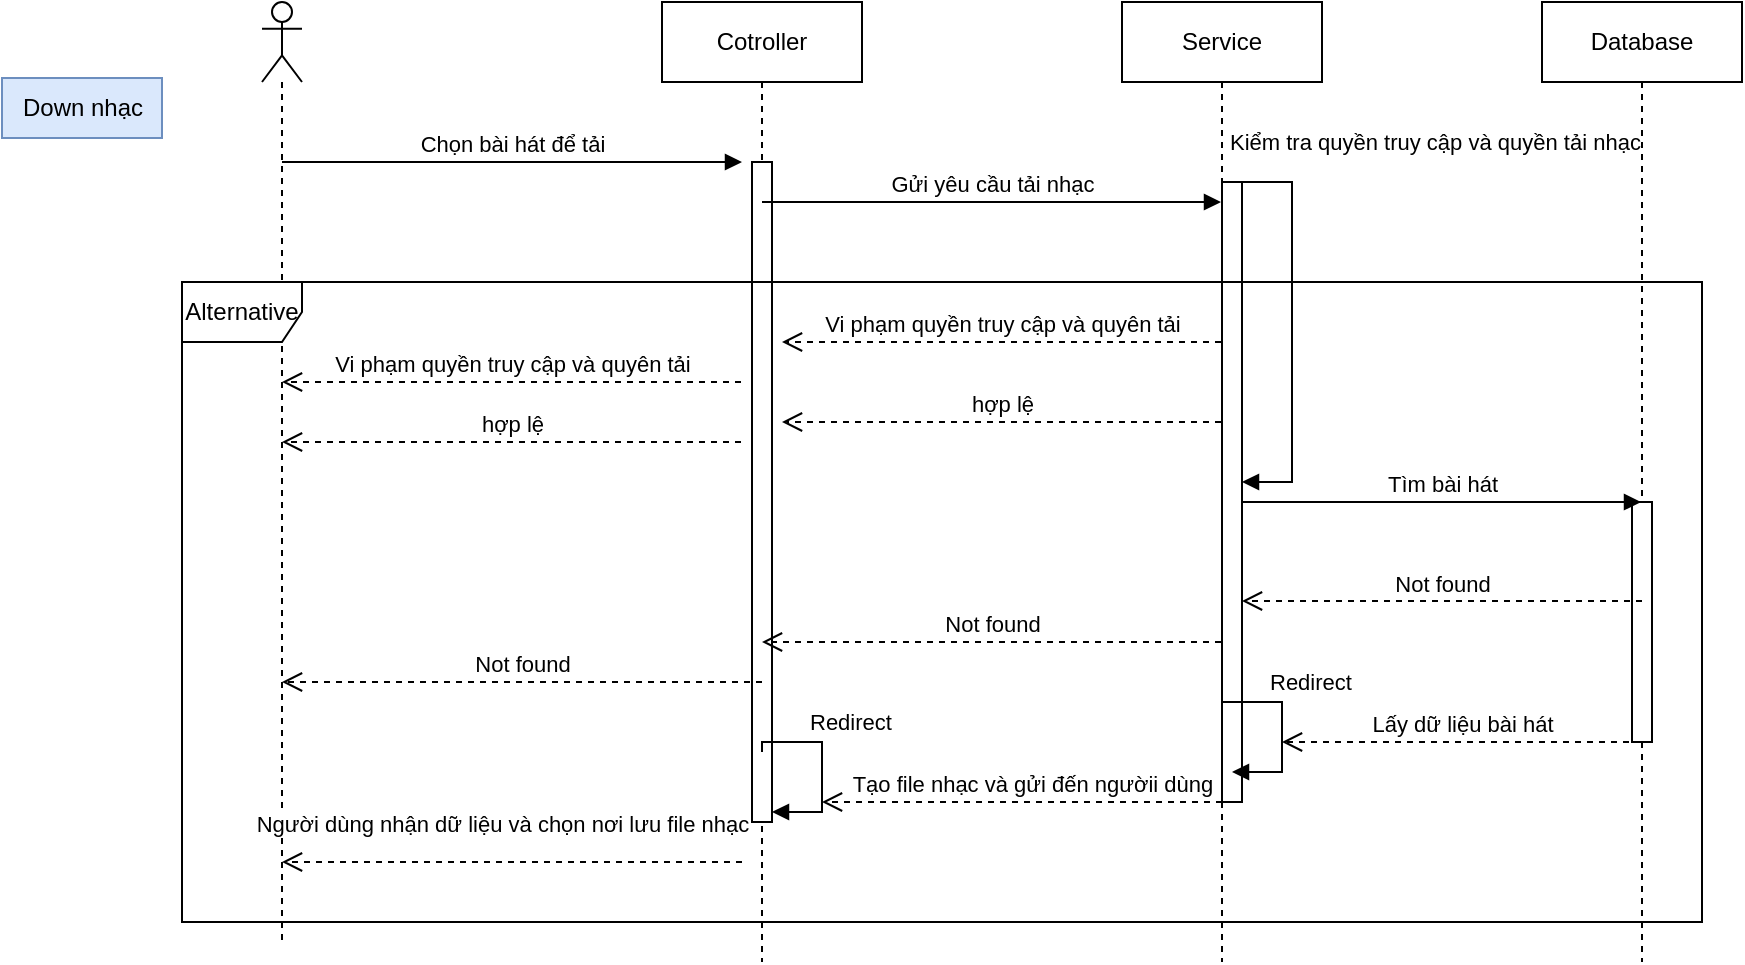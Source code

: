 <mxfile version="22.1.18" type="github">
  <diagram name="Trang-1" id="RymZUgubFaU2acNvvRYv">
    <mxGraphModel dx="1877" dy="565" grid="1" gridSize="10" guides="1" tooltips="1" connect="1" arrows="1" fold="1" page="1" pageScale="1" pageWidth="827" pageHeight="1169" math="0" shadow="0">
      <root>
        <mxCell id="0" />
        <mxCell id="1" parent="0" />
        <mxCell id="HhCZDBXbPNHoOm6aJu6r-1" value="" style="shape=umlLifeline;perimeter=lifelinePerimeter;whiteSpace=wrap;html=1;container=1;dropTarget=0;collapsible=0;recursiveResize=0;outlineConnect=0;portConstraint=eastwest;newEdgeStyle={&quot;curved&quot;:0,&quot;rounded&quot;:0};participant=umlActor;" parent="1" vertex="1">
          <mxGeometry x="-30" y="40" width="20" height="470" as="geometry" />
        </mxCell>
        <mxCell id="HhCZDBXbPNHoOm6aJu6r-2" value="Cotroller" style="shape=umlLifeline;perimeter=lifelinePerimeter;whiteSpace=wrap;html=1;container=1;dropTarget=0;collapsible=0;recursiveResize=0;outlineConnect=0;portConstraint=eastwest;newEdgeStyle={&quot;curved&quot;:0,&quot;rounded&quot;:0};" parent="1" vertex="1">
          <mxGeometry x="170" y="40" width="100" height="480" as="geometry" />
        </mxCell>
        <mxCell id="HhCZDBXbPNHoOm6aJu6r-18" value="" style="html=1;points=[[0,0,0,0,5],[0,1,0,0,-5],[1,0,0,0,5],[1,1,0,0,-5]];perimeter=orthogonalPerimeter;outlineConnect=0;targetShapes=umlLifeline;portConstraint=eastwest;newEdgeStyle={&quot;curved&quot;:0,&quot;rounded&quot;:0};" parent="HhCZDBXbPNHoOm6aJu6r-2" vertex="1">
          <mxGeometry x="45" y="80" width="10" height="330" as="geometry" />
        </mxCell>
        <mxCell id="HhCZDBXbPNHoOm6aJu6r-3" value="Service" style="shape=umlLifeline;perimeter=lifelinePerimeter;whiteSpace=wrap;html=1;container=1;dropTarget=0;collapsible=0;recursiveResize=0;outlineConnect=0;portConstraint=eastwest;newEdgeStyle={&quot;curved&quot;:0,&quot;rounded&quot;:0};" parent="1" vertex="1">
          <mxGeometry x="400" y="40" width="100" height="480" as="geometry" />
        </mxCell>
        <mxCell id="HhCZDBXbPNHoOm6aJu6r-9" value="" style="html=1;points=[[0,0,0,0,5],[0,1,0,0,-5],[1,0,0,0,5],[1,1,0,0,-5]];perimeter=orthogonalPerimeter;outlineConnect=0;targetShapes=umlLifeline;portConstraint=eastwest;newEdgeStyle={&quot;curved&quot;:0,&quot;rounded&quot;:0};" parent="HhCZDBXbPNHoOm6aJu6r-3" vertex="1">
          <mxGeometry x="50" y="90" width="10" height="310" as="geometry" />
        </mxCell>
        <mxCell id="HhCZDBXbPNHoOm6aJu6r-10" value="Kiểm tra quyền truy cập và quyền tải nhạc&amp;nbsp;" style="html=1;align=left;spacingLeft=2;endArrow=block;rounded=0;edgeStyle=orthogonalEdgeStyle;curved=0;rounded=0;" parent="HhCZDBXbPNHoOm6aJu6r-3" target="HhCZDBXbPNHoOm6aJu6r-9" edge="1">
          <mxGeometry x="-1" y="21" relative="1" as="geometry">
            <mxPoint x="55" y="90" as="sourcePoint" />
            <Array as="points">
              <mxPoint x="85" y="90" />
              <mxPoint x="85" y="240" />
            </Array>
            <mxPoint x="-5" y="1" as="offset" />
          </mxGeometry>
        </mxCell>
        <mxCell id="HhCZDBXbPNHoOm6aJu6r-4" value="Database" style="shape=umlLifeline;perimeter=lifelinePerimeter;whiteSpace=wrap;html=1;container=1;dropTarget=0;collapsible=0;recursiveResize=0;outlineConnect=0;portConstraint=eastwest;newEdgeStyle={&quot;curved&quot;:0,&quot;rounded&quot;:0};" parent="1" vertex="1">
          <mxGeometry x="610" y="40" width="100" height="480" as="geometry" />
        </mxCell>
        <mxCell id="HhCZDBXbPNHoOm6aJu6r-19" value="" style="html=1;points=[[0,0,0,0,5],[0,1,0,0,-5],[1,0,0,0,5],[1,1,0,0,-5]];perimeter=orthogonalPerimeter;outlineConnect=0;targetShapes=umlLifeline;portConstraint=eastwest;newEdgeStyle={&quot;curved&quot;:0,&quot;rounded&quot;:0};" parent="HhCZDBXbPNHoOm6aJu6r-4" vertex="1">
          <mxGeometry x="45" y="250" width="10" height="120" as="geometry" />
        </mxCell>
        <mxCell id="HhCZDBXbPNHoOm6aJu6r-6" value="Chọn bài hát để tải" style="html=1;verticalAlign=bottom;endArrow=block;curved=0;rounded=0;" parent="1" source="HhCZDBXbPNHoOm6aJu6r-1" edge="1">
          <mxGeometry width="80" relative="1" as="geometry">
            <mxPoint x="70" y="120" as="sourcePoint" />
            <mxPoint x="210" y="120" as="targetPoint" />
          </mxGeometry>
        </mxCell>
        <mxCell id="HhCZDBXbPNHoOm6aJu6r-8" value="Gửi yêu cầu tải nhạc" style="html=1;verticalAlign=bottom;endArrow=block;curved=0;rounded=0;" parent="1" edge="1">
          <mxGeometry width="80" relative="1" as="geometry">
            <mxPoint x="220" y="140" as="sourcePoint" />
            <mxPoint x="449.5" y="140" as="targetPoint" />
          </mxGeometry>
        </mxCell>
        <mxCell id="HhCZDBXbPNHoOm6aJu6r-11" value="Tìm bài hát" style="html=1;verticalAlign=bottom;endArrow=block;curved=0;rounded=0;" parent="1" edge="1">
          <mxGeometry width="80" relative="1" as="geometry">
            <mxPoint x="460" y="290" as="sourcePoint" />
            <mxPoint x="659.5" y="290" as="targetPoint" />
          </mxGeometry>
        </mxCell>
        <mxCell id="HhCZDBXbPNHoOm6aJu6r-12" value="Not found" style="html=1;verticalAlign=bottom;endArrow=open;dashed=1;endSize=8;curved=0;rounded=0;" parent="1" edge="1">
          <mxGeometry relative="1" as="geometry">
            <mxPoint x="660" y="339.5" as="sourcePoint" />
            <mxPoint x="460" y="339.5" as="targetPoint" />
          </mxGeometry>
        </mxCell>
        <mxCell id="HhCZDBXbPNHoOm6aJu6r-13" value="Not found" style="html=1;verticalAlign=bottom;endArrow=open;dashed=1;endSize=8;curved=0;rounded=0;" parent="1" edge="1">
          <mxGeometry relative="1" as="geometry">
            <mxPoint x="449.5" y="360" as="sourcePoint" />
            <mxPoint x="220" y="360" as="targetPoint" />
          </mxGeometry>
        </mxCell>
        <mxCell id="HhCZDBXbPNHoOm6aJu6r-14" value="Not found" style="html=1;verticalAlign=bottom;endArrow=open;dashed=1;endSize=8;curved=0;rounded=0;" parent="1" edge="1">
          <mxGeometry relative="1" as="geometry">
            <mxPoint x="220" y="380" as="sourcePoint" />
            <mxPoint x="-20" y="380" as="targetPoint" />
            <Array as="points">
              <mxPoint x="120.5" y="380" />
            </Array>
          </mxGeometry>
        </mxCell>
        <mxCell id="HhCZDBXbPNHoOm6aJu6r-15" value="Lấy dữ liệu bài hát" style="html=1;verticalAlign=bottom;endArrow=open;dashed=1;endSize=8;curved=0;rounded=0;" parent="1" edge="1">
          <mxGeometry x="-0.003" relative="1" as="geometry">
            <mxPoint x="659.5" y="410" as="sourcePoint" />
            <mxPoint x="480" y="410" as="targetPoint" />
            <Array as="points">
              <mxPoint x="520" y="410" />
            </Array>
            <mxPoint as="offset" />
          </mxGeometry>
        </mxCell>
        <mxCell id="HhCZDBXbPNHoOm6aJu6r-16" value="Tạo file nhạc và gửi đến ngườii dùng" style="html=1;verticalAlign=bottom;endArrow=open;dashed=1;endSize=8;curved=0;rounded=0;" parent="1" edge="1">
          <mxGeometry x="-0.048" relative="1" as="geometry">
            <mxPoint x="450" y="440" as="sourcePoint" />
            <mxPoint x="250" y="440" as="targetPoint" />
            <mxPoint as="offset" />
          </mxGeometry>
        </mxCell>
        <mxCell id="HhCZDBXbPNHoOm6aJu6r-17" value="Người dùng nhận dữ liệu và chọn nơi lưu file nhạc" style="html=1;verticalAlign=bottom;endArrow=open;dashed=1;endSize=8;curved=0;rounded=0;align=center;" parent="1" edge="1">
          <mxGeometry x="0.043" y="-10" relative="1" as="geometry">
            <mxPoint x="210" y="470" as="sourcePoint" />
            <mxPoint x="-20" y="470" as="targetPoint" />
            <mxPoint as="offset" />
          </mxGeometry>
        </mxCell>
        <mxCell id="HhCZDBXbPNHoOm6aJu6r-21" value="Redirect" style="html=1;align=left;spacingLeft=2;endArrow=block;rounded=0;edgeStyle=orthogonalEdgeStyle;curved=0;rounded=0;" parent="1" edge="1">
          <mxGeometry x="-0.474" y="10" relative="1" as="geometry">
            <mxPoint x="450" y="395" as="sourcePoint" />
            <Array as="points">
              <mxPoint x="450" y="390" />
              <mxPoint x="480" y="390" />
              <mxPoint x="480" y="425" />
            </Array>
            <mxPoint x="455" y="425" as="targetPoint" />
            <mxPoint as="offset" />
          </mxGeometry>
        </mxCell>
        <mxCell id="HhCZDBXbPNHoOm6aJu6r-22" value="Alternative" style="shape=umlFrame;whiteSpace=wrap;html=1;pointerEvents=0;" parent="1" vertex="1">
          <mxGeometry x="-70" y="180" width="760" height="320" as="geometry" />
        </mxCell>
        <mxCell id="HhCZDBXbPNHoOm6aJu6r-23" value="Redirect" style="html=1;align=left;spacingLeft=2;endArrow=block;rounded=0;edgeStyle=orthogonalEdgeStyle;curved=0;rounded=0;" parent="1" edge="1">
          <mxGeometry x="-0.474" y="10" relative="1" as="geometry">
            <mxPoint x="220" y="415" as="sourcePoint" />
            <Array as="points">
              <mxPoint x="220" y="410" />
              <mxPoint x="250" y="410" />
              <mxPoint x="250" y="445" />
            </Array>
            <mxPoint x="225" y="445" as="targetPoint" />
            <mxPoint as="offset" />
          </mxGeometry>
        </mxCell>
        <mxCell id="HhCZDBXbPNHoOm6aJu6r-24" value="Down nhạc" style="text;html=1;align=center;verticalAlign=middle;resizable=0;points=[];autosize=1;strokeColor=#6c8ebf;fillColor=#dae8fc;" parent="1" vertex="1">
          <mxGeometry x="-160" y="78" width="80" height="30" as="geometry" />
        </mxCell>
        <mxCell id="RUo0YCaEbIDSJ8YqdBA4-2" value="hợp lệ" style="html=1;verticalAlign=bottom;endArrow=open;dashed=1;endSize=8;curved=0;rounded=0;" edge="1" parent="1">
          <mxGeometry relative="1" as="geometry">
            <mxPoint x="449.5" y="250" as="sourcePoint" />
            <mxPoint x="230" y="250" as="targetPoint" />
          </mxGeometry>
        </mxCell>
        <mxCell id="RUo0YCaEbIDSJ8YqdBA4-4" value="Vi phạm quyền truy cập và quyên tải" style="html=1;verticalAlign=bottom;endArrow=open;dashed=1;endSize=8;curved=0;rounded=0;" edge="1" parent="1">
          <mxGeometry relative="1" as="geometry">
            <mxPoint x="449.5" y="210" as="sourcePoint" />
            <mxPoint x="230" y="210" as="targetPoint" />
          </mxGeometry>
        </mxCell>
        <mxCell id="RUo0YCaEbIDSJ8YqdBA4-5" value="hợp lệ" style="html=1;verticalAlign=bottom;endArrow=open;dashed=1;endSize=8;curved=0;rounded=0;" edge="1" parent="1">
          <mxGeometry relative="1" as="geometry">
            <mxPoint x="209.5" y="260" as="sourcePoint" />
            <mxPoint x="-20" y="260" as="targetPoint" />
          </mxGeometry>
        </mxCell>
        <mxCell id="RUo0YCaEbIDSJ8YqdBA4-6" value="Vi phạm quyền truy cập và quyên tải" style="html=1;verticalAlign=bottom;endArrow=open;dashed=1;endSize=8;curved=0;rounded=0;" edge="1" parent="1">
          <mxGeometry x="-0.002" relative="1" as="geometry">
            <mxPoint x="209.5" y="230" as="sourcePoint" />
            <mxPoint x="-20" y="230" as="targetPoint" />
            <mxPoint as="offset" />
          </mxGeometry>
        </mxCell>
      </root>
    </mxGraphModel>
  </diagram>
</mxfile>
